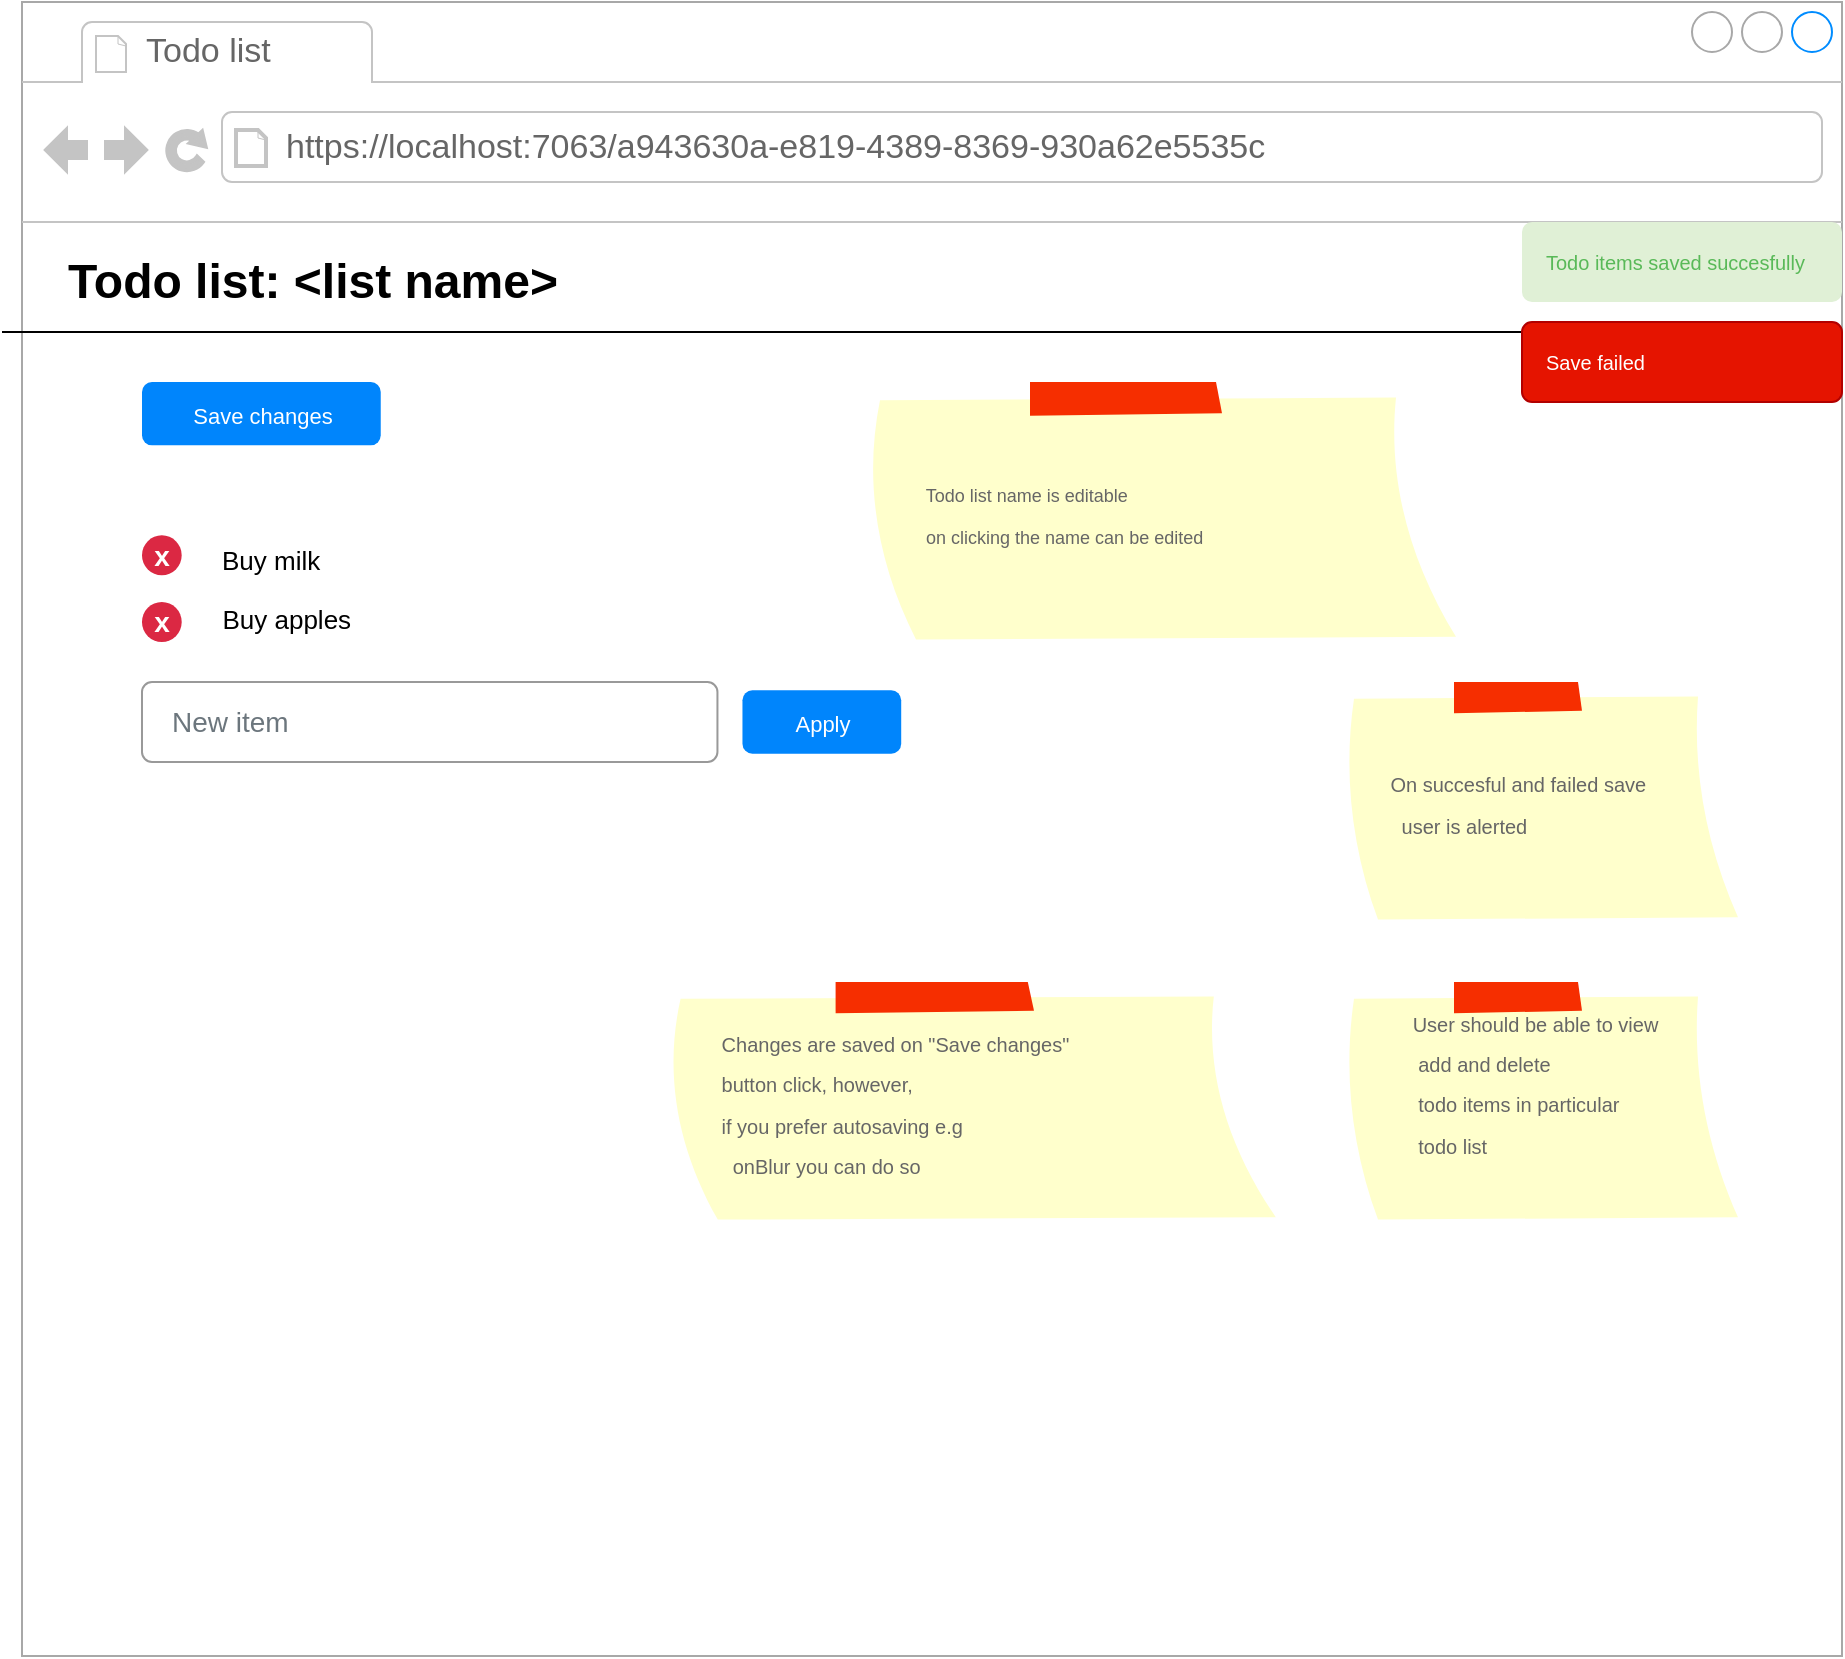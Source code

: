 <mxfile>
    <diagram id="TO62LUzpwMXBoUDi07OC" name="Page-1">
        <mxGraphModel dx="3837" dy="907" grid="1" gridSize="10" guides="1" tooltips="1" connect="1" arrows="1" fold="1" page="1" pageScale="1" pageWidth="850" pageHeight="1100" math="0" shadow="0">
            <root>
                <mxCell id="0"/>
                <mxCell id="1" parent="0"/>
                <mxCell id="76" value="" style="strokeWidth=1;shadow=0;dashed=0;align=center;html=1;shape=mxgraph.mockup.containers.browserWindow;rSize=0;strokeColor=#A8A8A8;strokeColor2=#008cff;strokeColor3=#c4c4c4;mainText=,;recursiveResize=0;fontSize=10;fontColor=#000000;fillColor=#FFFFFF;movable=1;resizable=1;rotatable=1;deletable=1;editable=1;connectable=1;" parent="1" vertex="1">
                    <mxGeometry x="-1700" y="20" width="910" height="827" as="geometry"/>
                </mxCell>
                <mxCell id="77" value="Todo list" style="strokeWidth=1;shadow=0;dashed=0;align=center;html=1;shape=mxgraph.mockup.containers.anchor;fontSize=17;fontColor=#666666;align=left;fillColor=#3399FF;" parent="76" vertex="1">
                    <mxGeometry x="60" y="12" width="110" height="26" as="geometry"/>
                </mxCell>
                <mxCell id="78" value="https://localhost:7063/a943630a-e819-4389-8369-930a62e5535c" style="strokeWidth=1;shadow=0;dashed=0;align=center;html=1;shape=mxgraph.mockup.containers.anchor;rSize=0;fontSize=17;fontColor=#666666;align=left;fillColor=#3399FF;" parent="76" vertex="1">
                    <mxGeometry x="130" y="60" width="250" height="26" as="geometry"/>
                </mxCell>
                <mxCell id="97" value="Todo items saved succesfully" style="html=1;shadow=0;dashed=0;shape=mxgraph.bootstrap.rrect;rSize=5;strokeColor=none;strokeWidth=1;fillColor=#E0F0D6;fontColor=#59B958;whiteSpace=wrap;align=left;verticalAlign=middle;spacingLeft=10;fontSize=10;" parent="76" vertex="1">
                    <mxGeometry x="750" y="110" width="160" height="40" as="geometry"/>
                </mxCell>
                <mxCell id="98" value="Todo list: &amp;lt;list name&amp;gt;" style="text;strokeColor=none;fillColor=none;html=1;fontSize=24;fontStyle=1;verticalAlign=middle;align=center;fontColor=#000000;" parent="76" vertex="1">
                    <mxGeometry x="90.23" y="120" width="110" height="40" as="geometry"/>
                </mxCell>
                <mxCell id="115" value="" style="line;strokeWidth=1;html=1;perimeter=backbonePerimeter;points=[];outlineConnect=0;rounded=1;fontSize=11;fontColor=#000000;fillColor=#FFFFFF;" parent="76" vertex="1">
                    <mxGeometry x="-10" y="160" width="920" height="10" as="geometry"/>
                </mxCell>
                <mxCell id="117" value="&lt;div style=&quot;text-align: justify;&quot;&gt;&lt;span style=&quot;font-size: 9px; background-color: initial;&quot;&gt;&amp;nbsp; &amp;nbsp; &amp;nbsp; &amp;nbsp; &amp;nbsp; &amp;nbsp; Todo list name is editable&amp;nbsp;&lt;/span&gt;&lt;/div&gt;&lt;div style=&quot;text-align: justify;&quot;&gt;&lt;span style=&quot;font-size: 9px; background-color: initial;&quot;&gt;&amp;nbsp; &amp;nbsp; &amp;nbsp; &amp;nbsp; &amp;nbsp; &amp;nbsp; on clicking the name can be edited&lt;/span&gt;&lt;/div&gt;" style="strokeWidth=1;shadow=0;dashed=0;align=left;html=1;shape=mxgraph.mockup.text.stickyNote2;fontColor=#666666;mainText=;fontSize=17;whiteSpace=wrap;fillColor=#ffffcc;strokeColor=#F62E00;" parent="76" vertex="1">
                    <mxGeometry x="420" y="190" width="300" height="130" as="geometry"/>
                </mxCell>
                <mxCell id="118" value="&lt;div style=&quot;text-align: justify;&quot;&gt;&lt;font size=&quot;1&quot;&gt;&amp;nbsp; &amp;nbsp; &amp;nbsp; &amp;nbsp; On succesful and failed save&amp;nbsp;&lt;/font&gt;&lt;/div&gt;&lt;div style=&quot;text-align: justify;&quot;&gt;&lt;font size=&quot;1&quot;&gt;&amp;nbsp; &amp;nbsp; &amp;nbsp; &amp;nbsp; &amp;nbsp; user is alerted&lt;/font&gt;&lt;/div&gt;" style="strokeWidth=1;shadow=0;dashed=0;align=left;html=1;shape=mxgraph.mockup.text.stickyNote2;fontColor=#666666;mainText=;fontSize=17;whiteSpace=wrap;fillColor=#ffffcc;strokeColor=#F62E00;" parent="76" vertex="1">
                    <mxGeometry x="660" y="340" width="200" height="120" as="geometry"/>
                </mxCell>
                <mxCell id="119" value="&lt;div style=&quot;text-align: justify;&quot;&gt;&lt;font size=&quot;1&quot;&gt;&amp;nbsp; &amp;nbsp; &amp;nbsp; &amp;nbsp; &amp;nbsp; &amp;nbsp; User should be able to view&lt;/font&gt;&lt;/div&gt;&lt;div style=&quot;text-align: justify;&quot;&gt;&lt;font size=&quot;1&quot;&gt;&amp;nbsp; &amp;nbsp; &amp;nbsp; &amp;nbsp; &amp;nbsp; &amp;nbsp; &amp;nbsp;add and delete&lt;/font&gt;&lt;/div&gt;&lt;div style=&quot;text-align: justify;&quot;&gt;&lt;font size=&quot;1&quot;&gt;&amp;nbsp; &amp;nbsp; &amp;nbsp; &amp;nbsp; &amp;nbsp; &amp;nbsp; &amp;nbsp;todo items in particular&lt;/font&gt;&lt;/div&gt;&lt;div style=&quot;text-align: justify;&quot;&gt;&lt;font size=&quot;1&quot;&gt;&amp;nbsp; &amp;nbsp; &amp;nbsp; &amp;nbsp; &amp;nbsp; &amp;nbsp; &amp;nbsp;todo list&lt;/font&gt;&lt;/div&gt;&lt;div style=&quot;text-align: justify;&quot;&gt;&lt;font size=&quot;1&quot;&gt;&amp;nbsp; &amp;nbsp; &amp;nbsp; &amp;nbsp; &amp;nbsp; &amp;nbsp;&lt;/font&gt;&lt;/div&gt;" style="strokeWidth=1;shadow=0;dashed=0;align=left;html=1;shape=mxgraph.mockup.text.stickyNote2;fontColor=#666666;mainText=;fontSize=17;whiteSpace=wrap;fillColor=#ffffcc;strokeColor=#F62E00;" parent="76" vertex="1">
                    <mxGeometry x="660" y="490" width="200" height="120" as="geometry"/>
                </mxCell>
                <mxCell id="110" value="&lt;font style=&quot;font-size: 11px;&quot;&gt;Save changes&lt;/font&gt;" style="html=1;shadow=0;dashed=0;shape=mxgraph.bootstrap.rrect;rSize=5;fillColor=#0085FC;strokeColor=none;fontColor=#FFFFFF;fontSize=14;" parent="76" vertex="1">
                    <mxGeometry x="60" y="190" width="119.37" height="31.67" as="geometry"/>
                </mxCell>
                <mxCell id="121" value="Buy apples" style="strokeColor=none;fillColor=none;resizeWidth=1;align=left;verticalAlign=top;spacing=10;fontSize=13;fontColor=#000000;" parent="76" vertex="1">
                    <mxGeometry x="90.229" y="286.663" width="377.027" height="53.333" as="geometry"/>
                </mxCell>
                <mxCell id="122" value="Buy milk " style="strokeColor=none;fillColor=none;resizeWidth=1;align=left;verticalAlign=top;spacing=10;fontSize=13;fontColor=#000000;" parent="76" vertex="1">
                    <mxGeometry width="257.341" height="40" relative="1" as="geometry">
                        <mxPoint x="90" y="257" as="offset"/>
                    </mxGeometry>
                </mxCell>
                <mxCell id="123" value="x" style="rounded=1;whiteSpace=wrap;html=1;arcSize=50;strokeColor=none;strokeWidth=1;fillColor=#DB2843;fontColor=#FFFFFF;whiteSpace=wrap;align=center;verticalAlign=middle;spacingLeft=0;fontStyle=1;fontSize=14;spacing=10;" parent="76" vertex="1">
                    <mxGeometry x="60" y="266.66" width="19.84" height="20" as="geometry"/>
                </mxCell>
                <mxCell id="124" value="x" style="rounded=1;whiteSpace=wrap;html=1;arcSize=50;strokeColor=none;strokeWidth=1;fillColor=#DB2843;fontColor=#FFFFFF;whiteSpace=wrap;align=center;verticalAlign=middle;spacingLeft=0;fontStyle=1;fontSize=14;spacing=10;" parent="76" vertex="1">
                    <mxGeometry x="60" y="300" width="19.84" height="20" as="geometry"/>
                </mxCell>
                <mxCell id="125" value="New item" style="html=1;shadow=0;dashed=0;shape=mxgraph.bootstrap.rrect;rSize=5;fillColor=none;strokeColor=#999999;align=left;spacing=15;fontSize=14;fontColor=#6C767D;" parent="76" vertex="1">
                    <mxGeometry x="59.995" y="340.0" width="287.731" height="40" as="geometry"/>
                </mxCell>
                <mxCell id="126" value="&lt;font style=&quot;font-size: 11px;&quot;&gt;Apply&lt;/font&gt;" style="html=1;shadow=0;dashed=0;shape=mxgraph.bootstrap.rrect;rSize=5;fillColor=#0085FC;strokeColor=none;fontColor=#FFFFFF;fontSize=14;" parent="76" vertex="1">
                    <mxGeometry x="360.228" y="344.163" width="79.374" height="31.667" as="geometry"/>
                </mxCell>
                <mxCell id="127" value="&lt;div style=&quot;text-align: justify;&quot;&gt;&lt;font size=&quot;1&quot;&gt;&amp;nbsp; &amp;nbsp; &amp;nbsp; &amp;nbsp; &amp;nbsp; Changes are saved on &quot;Save changes&quot;&amp;nbsp; &amp;nbsp;&amp;nbsp;&lt;/font&gt;&lt;/div&gt;&lt;div style=&quot;text-align: justify;&quot;&gt;&lt;font size=&quot;1&quot;&gt;&amp;nbsp; &amp;nbsp; &amp;nbsp; &amp;nbsp; &amp;nbsp; button click, however,&amp;nbsp; &amp;nbsp; &amp;nbsp; &amp;nbsp; &amp;nbsp; &amp;nbsp;&amp;nbsp;&lt;/font&gt;&lt;/div&gt;&lt;div style=&quot;text-align: justify;&quot;&gt;&lt;font size=&quot;1&quot;&gt;&amp;nbsp; &amp;nbsp; &amp;nbsp; &amp;nbsp; &amp;nbsp; if you prefer autosaving e.g&lt;/font&gt;&lt;/div&gt;&lt;div style=&quot;text-align: justify;&quot;&gt;&lt;font size=&quot;1&quot;&gt;&amp;nbsp; &amp;nbsp; &amp;nbsp; &amp;nbsp; &amp;nbsp; &amp;nbsp; onBlur you can do so&lt;/font&gt;&lt;/div&gt;" style="strokeWidth=1;shadow=0;dashed=0;align=left;html=1;shape=mxgraph.mockup.text.stickyNote2;fontColor=#666666;mainText=;fontSize=17;whiteSpace=wrap;fillColor=#ffffcc;strokeColor=#F62E00;" vertex="1" parent="76">
                    <mxGeometry x="320" y="490" width="310" height="120" as="geometry"/>
                </mxCell>
                <mxCell id="128" value="Save failed" style="html=1;shadow=0;dashed=0;shape=mxgraph.bootstrap.rrect;rSize=5;strokeColor=#B20000;strokeWidth=1;fillColor=#e51400;fontColor=#ffffff;whiteSpace=wrap;align=left;verticalAlign=middle;spacingLeft=10;fontSize=10;" vertex="1" parent="76">
                    <mxGeometry x="750" y="160" width="160" height="40" as="geometry"/>
                </mxCell>
            </root>
        </mxGraphModel>
    </diagram>
</mxfile>